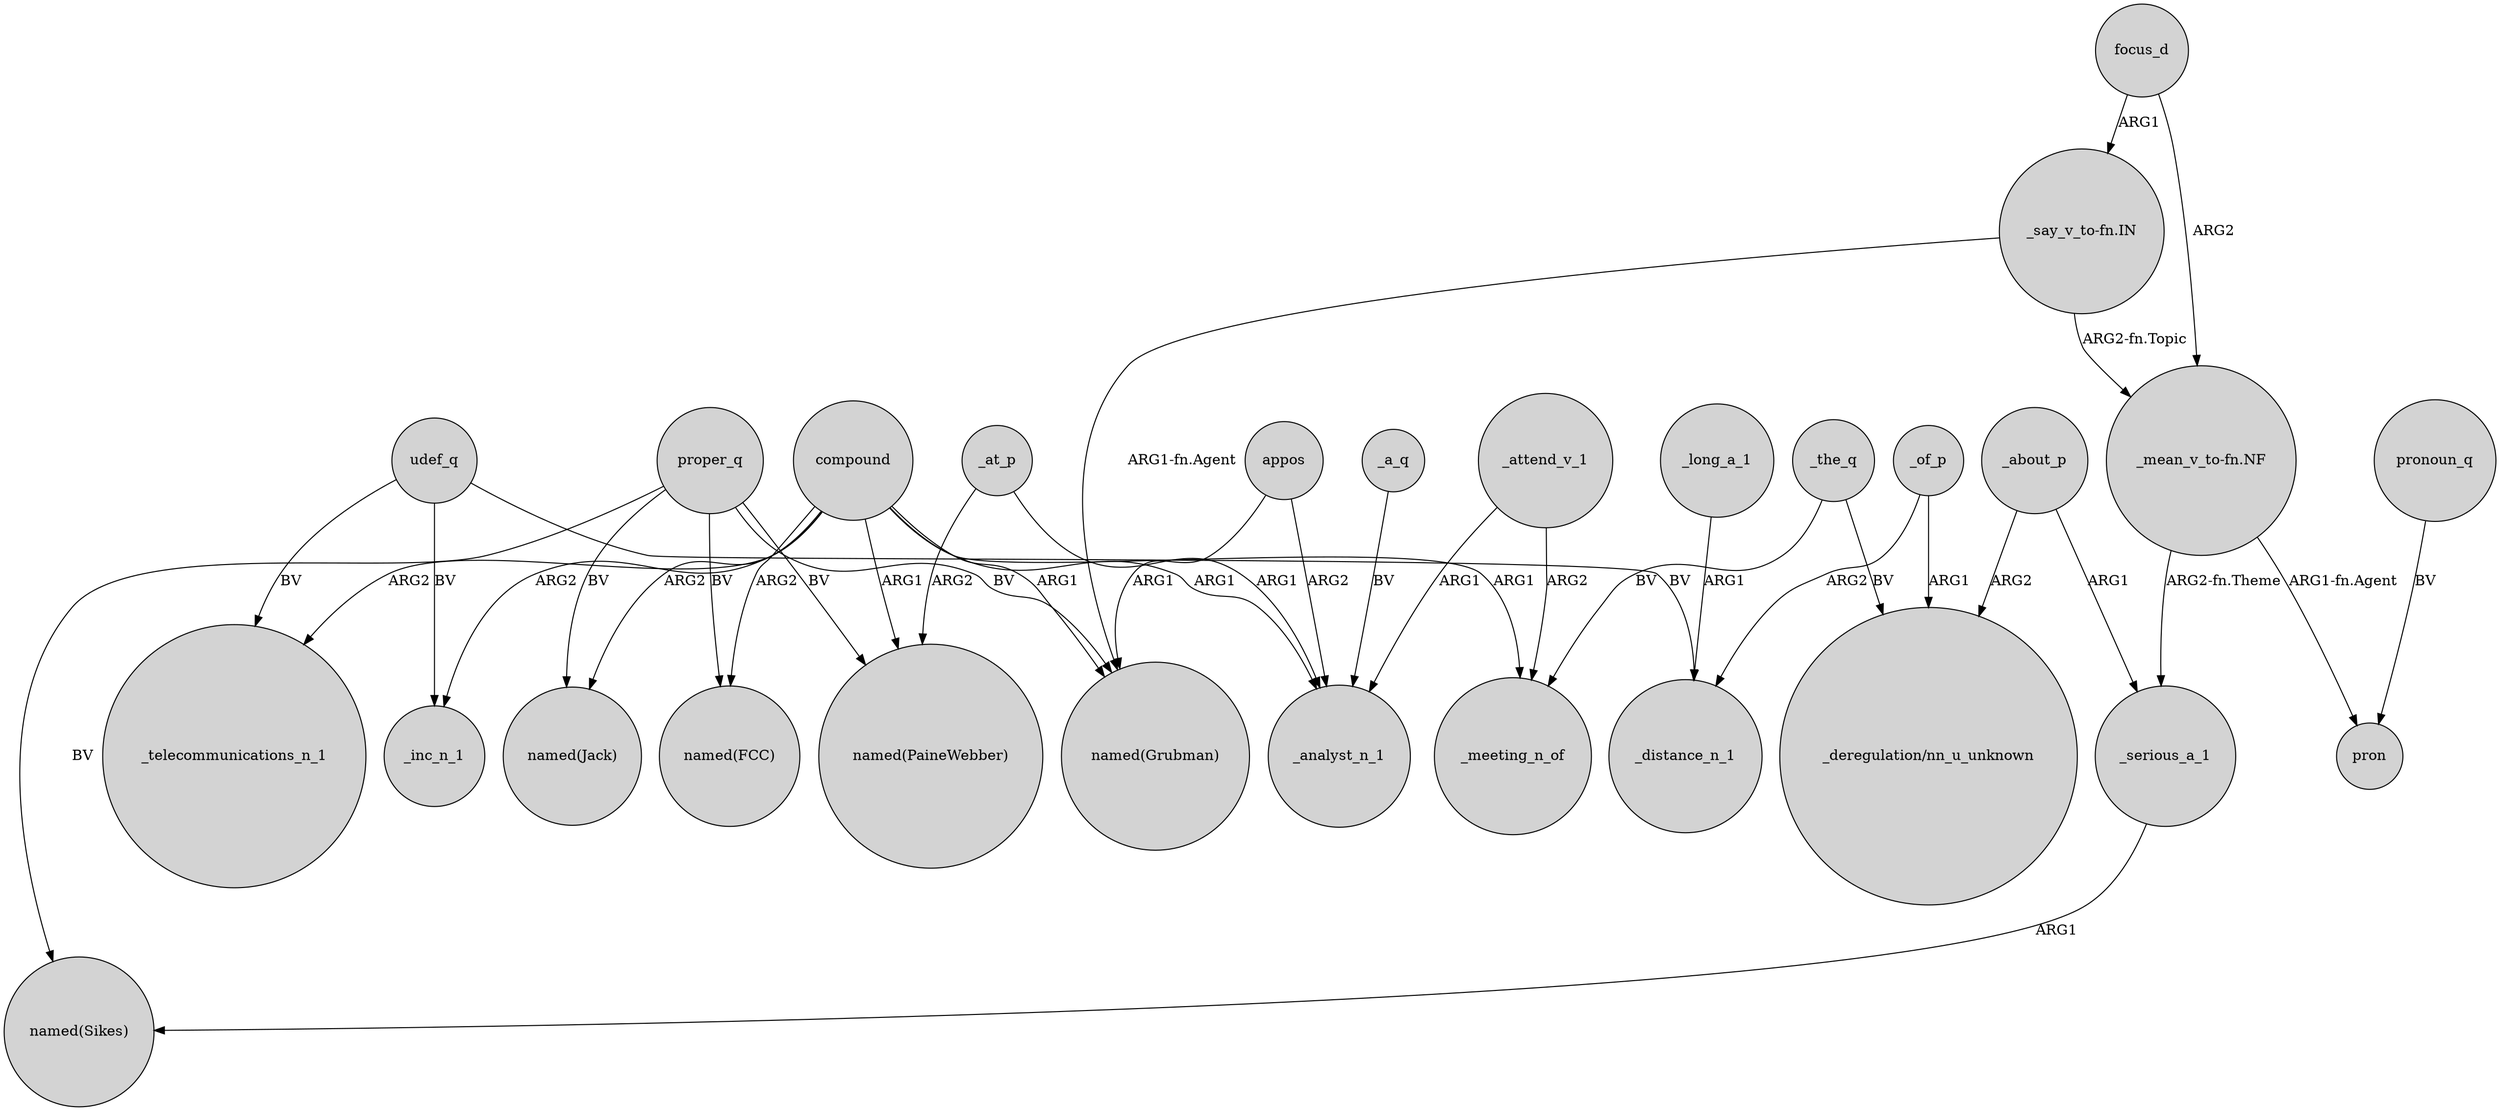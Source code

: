 digraph {
	node [shape=circle style=filled]
	udef_q -> _inc_n_1 [label=BV]
	_about_p -> "_deregulation/nn_u_unknown" [label=ARG2]
	proper_q -> "named(FCC)" [label=BV]
	proper_q -> "named(Sikes)" [label=BV]
	"_mean_v_to-fn.NF" -> _serious_a_1 [label="ARG2-fn.Theme"]
	_the_q -> _meeting_n_of [label=BV]
	_attend_v_1 -> _analyst_n_1 [label=ARG1]
	focus_d -> "_mean_v_to-fn.NF" [label=ARG2]
	compound -> _telecommunications_n_1 [label=ARG2]
	_of_p -> "_deregulation/nn_u_unknown" [label=ARG1]
	_at_p -> "named(PaineWebber)" [label=ARG2]
	_the_q -> "_deregulation/nn_u_unknown" [label=BV]
	_of_p -> _distance_n_1 [label=ARG2]
	compound -> _meeting_n_of [label=ARG1]
	compound -> "named(Jack)" [label=ARG2]
	pronoun_q -> pron [label=BV]
	_at_p -> _analyst_n_1 [label=ARG1]
	appos -> _analyst_n_1 [label=ARG2]
	"_say_v_to-fn.IN" -> "named(Grubman)" [label="ARG1-fn.Agent"]
	proper_q -> "named(PaineWebber)" [label=BV]
	compound -> "named(FCC)" [label=ARG2]
	udef_q -> _telecommunications_n_1 [label=BV]
	"_mean_v_to-fn.NF" -> pron [label="ARG1-fn.Agent"]
	proper_q -> "named(Jack)" [label=BV]
	proper_q -> "named(Grubman)" [label=BV]
	udef_q -> _distance_n_1 [label=BV]
	_serious_a_1 -> "named(Sikes)" [label=ARG1]
	_a_q -> _analyst_n_1 [label=BV]
	compound -> "named(PaineWebber)" [label=ARG1]
	"_say_v_to-fn.IN" -> "_mean_v_to-fn.NF" [label="ARG2-fn.Topic"]
	compound -> "named(Grubman)" [label=ARG1]
	_long_a_1 -> _distance_n_1 [label=ARG1]
	appos -> "named(Grubman)" [label=ARG1]
	_attend_v_1 -> _meeting_n_of [label=ARG2]
	compound -> _inc_n_1 [label=ARG2]
	_about_p -> _serious_a_1 [label=ARG1]
	focus_d -> "_say_v_to-fn.IN" [label=ARG1]
	compound -> _analyst_n_1 [label=ARG1]
}
